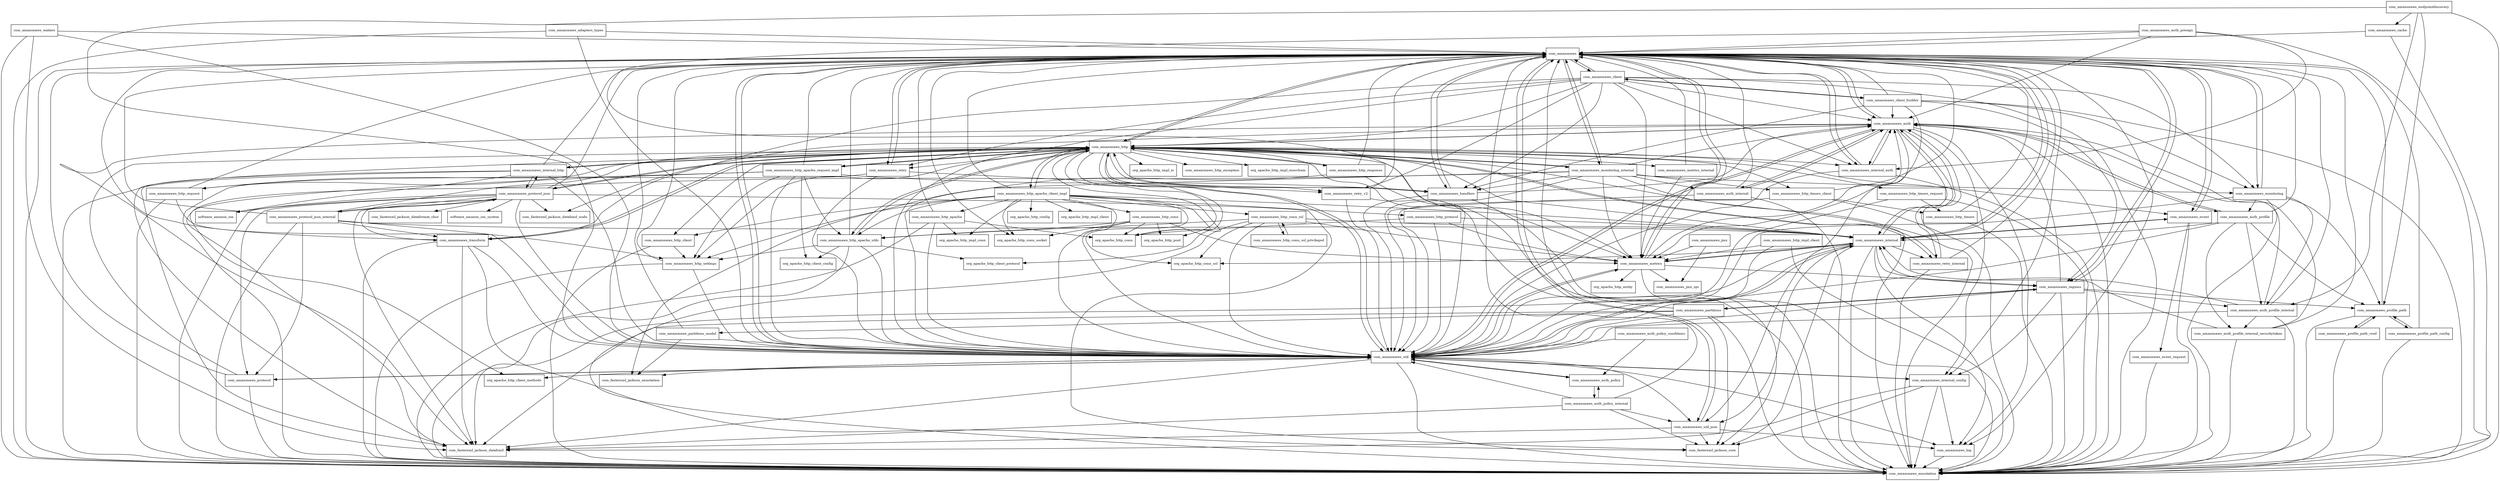 digraph aws_java_sdk_core_1_11_596_package_dependencies {
  node [shape = box, fontsize=10.0];
  com_amazonaws -> com_amazonaws_annotation;
  com_amazonaws -> com_amazonaws_auth;
  com_amazonaws -> com_amazonaws_client;
  com_amazonaws -> com_amazonaws_event;
  com_amazonaws -> com_amazonaws_handlers;
  com_amazonaws -> com_amazonaws_http;
  com_amazonaws -> com_amazonaws_internal;
  com_amazonaws -> com_amazonaws_internal_auth;
  com_amazonaws -> com_amazonaws_internal_config;
  com_amazonaws -> com_amazonaws_log;
  com_amazonaws -> com_amazonaws_metrics;
  com_amazonaws -> com_amazonaws_monitoring;
  com_amazonaws -> com_amazonaws_monitoring_internal;
  com_amazonaws -> com_amazonaws_regions;
  com_amazonaws -> com_amazonaws_retry;
  com_amazonaws -> com_amazonaws_util;
  com_amazonaws -> com_amazonaws_util_json;
  com_amazonaws -> org_apache_http_conn_socket;
  com_amazonaws_adapters_types -> com_amazonaws;
  com_amazonaws_adapters_types -> com_amazonaws_annotation;
  com_amazonaws_adapters_types -> com_amazonaws_util;
  com_amazonaws_auth -> com_amazonaws;
  com_amazonaws_auth -> com_amazonaws_annotation;
  com_amazonaws_auth -> com_amazonaws_auth_internal;
  com_amazonaws_auth -> com_amazonaws_auth_profile;
  com_amazonaws_auth -> com_amazonaws_http;
  com_amazonaws_auth -> com_amazonaws_internal;
  com_amazonaws_auth -> com_amazonaws_internal_auth;
  com_amazonaws_auth -> com_amazonaws_internal_config;
  com_amazonaws_auth -> com_amazonaws_log;
  com_amazonaws_auth -> com_amazonaws_retry_internal;
  com_amazonaws_auth -> com_amazonaws_util;
  com_amazonaws_auth -> com_amazonaws_util_json;
  com_amazonaws_auth -> com_fasterxml_jackson_databind;
  com_amazonaws_auth -> com_fasterxml_jackson_databind_node;
  com_amazonaws_auth_internal -> com_amazonaws;
  com_amazonaws_auth_internal -> com_amazonaws_annotation;
  com_amazonaws_auth_internal -> com_amazonaws_auth;
  com_amazonaws_auth_internal -> com_amazonaws_util;
  com_amazonaws_auth_policy -> com_amazonaws_auth_policy_internal;
  com_amazonaws_auth_policy -> com_amazonaws_util;
  com_amazonaws_auth_policy_conditions -> com_amazonaws_auth_policy;
  com_amazonaws_auth_policy_conditions -> com_amazonaws_util;
  com_amazonaws_auth_policy_internal -> com_amazonaws;
  com_amazonaws_auth_policy_internal -> com_amazonaws_auth_policy;
  com_amazonaws_auth_policy_internal -> com_amazonaws_util;
  com_amazonaws_auth_policy_internal -> com_amazonaws_util_json;
  com_amazonaws_auth_policy_internal -> com_fasterxml_jackson_core;
  com_amazonaws_auth_policy_internal -> com_fasterxml_jackson_databind;
  com_amazonaws_auth_presign -> com_amazonaws;
  com_amazonaws_auth_presign -> com_amazonaws_annotation;
  com_amazonaws_auth_presign -> com_amazonaws_auth;
  com_amazonaws_auth_presign -> com_amazonaws_internal_auth;
  com_amazonaws_auth_presign -> com_amazonaws_util;
  com_amazonaws_auth_profile -> com_amazonaws;
  com_amazonaws_auth_profile -> com_amazonaws_auth;
  com_amazonaws_auth_profile -> com_amazonaws_auth_profile_internal;
  com_amazonaws_auth_profile -> com_amazonaws_auth_profile_internal_securitytoken;
  com_amazonaws_auth_profile -> com_amazonaws_internal;
  com_amazonaws_auth_profile -> com_amazonaws_profile_path;
  com_amazonaws_auth_profile -> com_amazonaws_util;
  com_amazonaws_auth_profile_internal -> com_amazonaws;
  com_amazonaws_auth_profile_internal -> com_amazonaws_annotation;
  com_amazonaws_auth_profile_internal -> com_amazonaws_auth;
  com_amazonaws_auth_profile_internal -> com_amazonaws_auth_profile_internal_securitytoken;
  com_amazonaws_auth_profile_internal -> com_amazonaws_internal;
  com_amazonaws_auth_profile_internal -> com_amazonaws_util;
  com_amazonaws_auth_profile_internal_securitytoken -> com_amazonaws;
  com_amazonaws_auth_profile_internal_securitytoken -> com_amazonaws_annotation;
  com_amazonaws_auth_profile_internal_securitytoken -> com_amazonaws_auth;
  com_amazonaws_auth_profile_internal_securitytoken -> com_amazonaws_internal;
  com_amazonaws_cache -> com_amazonaws;
  com_amazonaws_cache -> com_amazonaws_annotation;
  com_amazonaws_client -> com_amazonaws;
  com_amazonaws_client -> com_amazonaws_annotation;
  com_amazonaws_client -> com_amazonaws_auth;
  com_amazonaws_client -> com_amazonaws_client_builder;
  com_amazonaws_client -> com_amazonaws_handlers;
  com_amazonaws_client -> com_amazonaws_http;
  com_amazonaws_client -> com_amazonaws_internal_auth;
  com_amazonaws_client -> com_amazonaws_metrics;
  com_amazonaws_client -> com_amazonaws_monitoring;
  com_amazonaws_client -> com_amazonaws_retry;
  com_amazonaws_client -> com_amazonaws_retry_v2;
  com_amazonaws_client -> com_amazonaws_transform;
  com_amazonaws_client -> com_amazonaws_util;
  com_amazonaws_client_builder -> com_amazonaws;
  com_amazonaws_client_builder -> com_amazonaws_annotation;
  com_amazonaws_client_builder -> com_amazonaws_auth;
  com_amazonaws_client_builder -> com_amazonaws_client;
  com_amazonaws_client_builder -> com_amazonaws_handlers;
  com_amazonaws_client_builder -> com_amazonaws_metrics;
  com_amazonaws_client_builder -> com_amazonaws_monitoring;
  com_amazonaws_client_builder -> com_amazonaws_regions;
  com_amazonaws_endpointdiscovery -> com_amazonaws_annotation;
  com_amazonaws_endpointdiscovery -> com_amazonaws_auth_profile_internal;
  com_amazonaws_endpointdiscovery -> com_amazonaws_cache;
  com_amazonaws_endpointdiscovery -> com_amazonaws_profile_path;
  com_amazonaws_endpointdiscovery -> com_amazonaws_util;
  com_amazonaws_event -> com_amazonaws;
  com_amazonaws_event -> com_amazonaws_annotation;
  com_amazonaws_event -> com_amazonaws_event_request;
  com_amazonaws_event -> com_amazonaws_internal;
  com_amazonaws_event_request -> com_amazonaws_annotation;
  com_amazonaws_handlers -> com_amazonaws;
  com_amazonaws_handlers -> com_amazonaws_annotation;
  com_amazonaws_handlers -> com_amazonaws_auth;
  com_amazonaws_handlers -> com_amazonaws_http;
  com_amazonaws_handlers -> com_amazonaws_util;
  com_amazonaws_http -> com_amazonaws;
  com_amazonaws_http -> com_amazonaws_annotation;
  com_amazonaws_http -> com_amazonaws_auth;
  com_amazonaws_http -> com_amazonaws_event;
  com_amazonaws_http -> com_amazonaws_handlers;
  com_amazonaws_http -> com_amazonaws_http_apache_client_impl;
  com_amazonaws_http -> com_amazonaws_http_apache_request_impl;
  com_amazonaws_http -> com_amazonaws_http_apache_utils;
  com_amazonaws_http -> com_amazonaws_http_client;
  com_amazonaws_http -> com_amazonaws_http_exception;
  com_amazonaws_http -> com_amazonaws_http_request;
  com_amazonaws_http -> com_amazonaws_http_response;
  com_amazonaws_http -> com_amazonaws_http_settings;
  com_amazonaws_http -> com_amazonaws_http_timers_client;
  com_amazonaws_http -> com_amazonaws_http_timers_request;
  com_amazonaws_http -> com_amazonaws_internal;
  com_amazonaws_http -> com_amazonaws_internal_auth;
  com_amazonaws_http -> com_amazonaws_internal_http;
  com_amazonaws_http -> com_amazonaws_metrics;
  com_amazonaws_http -> com_amazonaws_metrics_internal;
  com_amazonaws_http -> com_amazonaws_monitoring_internal;
  com_amazonaws_http -> com_amazonaws_protocol_json;
  com_amazonaws_http -> com_amazonaws_retry;
  com_amazonaws_http -> com_amazonaws_retry_internal;
  com_amazonaws_http -> com_amazonaws_retry_v2;
  com_amazonaws_http -> com_amazonaws_transform;
  com_amazonaws_http -> com_amazonaws_util;
  com_amazonaws_http -> com_fasterxml_jackson_core;
  com_amazonaws_http -> com_fasterxml_jackson_databind;
  com_amazonaws_http -> org_apache_http_client_protocol;
  com_amazonaws_http -> org_apache_http_conn;
  com_amazonaws_http -> org_apache_http_impl_execchain;
  com_amazonaws_http -> org_apache_http_impl_io;
  com_amazonaws_http -> org_apache_http_pool;
  com_amazonaws_http_apache -> com_amazonaws;
  com_amazonaws_http_apache -> com_amazonaws_annotation;
  com_amazonaws_http_apache -> com_amazonaws_util;
  com_amazonaws_http_apache -> org_apache_http_conn;
  com_amazonaws_http_apache -> org_apache_http_impl_conn;
  com_amazonaws_http_apache_client_impl -> com_amazonaws;
  com_amazonaws_http_apache_client_impl -> com_amazonaws_http;
  com_amazonaws_http_apache_client_impl -> com_amazonaws_http_apache;
  com_amazonaws_http_apache_client_impl -> com_amazonaws_http_apache_utils;
  com_amazonaws_http_apache_client_impl -> com_amazonaws_http_client;
  com_amazonaws_http_apache_client_impl -> com_amazonaws_http_conn;
  com_amazonaws_http_apache_client_impl -> com_amazonaws_http_conn_ssl;
  com_amazonaws_http_apache_client_impl -> com_amazonaws_http_protocol;
  com_amazonaws_http_apache_client_impl -> com_amazonaws_http_settings;
  com_amazonaws_http_apache_client_impl -> com_amazonaws_internal;
  com_amazonaws_http_apache_client_impl -> com_amazonaws_util;
  com_amazonaws_http_apache_client_impl -> org_apache_http_config;
  com_amazonaws_http_apache_client_impl -> org_apache_http_conn;
  com_amazonaws_http_apache_client_impl -> org_apache_http_conn_socket;
  com_amazonaws_http_apache_client_impl -> org_apache_http_conn_ssl;
  com_amazonaws_http_apache_client_impl -> org_apache_http_impl_client;
  com_amazonaws_http_apache_client_impl -> org_apache_http_impl_conn;
  com_amazonaws_http_apache_request_impl -> com_amazonaws;
  com_amazonaws_http_apache_request_impl -> com_amazonaws_handlers;
  com_amazonaws_http_apache_request_impl -> com_amazonaws_http;
  com_amazonaws_http_apache_request_impl -> com_amazonaws_http_apache_utils;
  com_amazonaws_http_apache_request_impl -> com_amazonaws_http_request;
  com_amazonaws_http_apache_request_impl -> com_amazonaws_http_settings;
  com_amazonaws_http_apache_request_impl -> com_amazonaws_util;
  com_amazonaws_http_apache_request_impl -> org_apache_http_client_config;
  com_amazonaws_http_apache_request_impl -> org_apache_http_client_methods;
  com_amazonaws_http_apache_utils -> com_amazonaws;
  com_amazonaws_http_apache_utils -> com_amazonaws_annotation;
  com_amazonaws_http_apache_utils -> com_amazonaws_http;
  com_amazonaws_http_apache_utils -> com_amazonaws_http_settings;
  com_amazonaws_http_apache_utils -> com_amazonaws_util;
  com_amazonaws_http_apache_utils -> org_apache_http_client_config;
  com_amazonaws_http_apache_utils -> org_apache_http_client_protocol;
  com_amazonaws_http_client -> com_amazonaws_annotation;
  com_amazonaws_http_client -> com_amazonaws_http_settings;
  com_amazonaws_http_conn -> com_amazonaws_http_apache_utils;
  com_amazonaws_http_conn -> com_amazonaws_metrics;
  com_amazonaws_http_conn -> com_amazonaws_util;
  com_amazonaws_http_conn -> org_apache_http_conn;
  com_amazonaws_http_conn -> org_apache_http_conn_socket;
  com_amazonaws_http_conn -> org_apache_http_pool;
  com_amazonaws_http_conn_ssl -> com_amazonaws_annotation;
  com_amazonaws_http_conn_ssl -> com_amazonaws_http_apache_utils;
  com_amazonaws_http_conn_ssl -> com_amazonaws_http_conn_ssl_privileged;
  com_amazonaws_http_conn_ssl -> com_amazonaws_internal;
  com_amazonaws_http_conn_ssl -> com_amazonaws_metrics;
  com_amazonaws_http_conn_ssl -> com_amazonaws_util;
  com_amazonaws_http_conn_ssl -> org_apache_http_conn_ssl;
  com_amazonaws_http_conn_ssl_privileged -> com_amazonaws_http_conn_ssl;
  com_amazonaws_http_impl_client -> com_amazonaws_annotation;
  com_amazonaws_http_impl_client -> com_amazonaws_metrics;
  com_amazonaws_http_impl_client -> com_amazonaws_util;
  com_amazonaws_http_protocol -> com_amazonaws_internal;
  com_amazonaws_http_protocol -> com_amazonaws_metrics;
  com_amazonaws_http_protocol -> com_amazonaws_util;
  com_amazonaws_http_protocol -> org_apache_http_conn;
  com_amazonaws_http_request -> com_amazonaws;
  com_amazonaws_http_request -> com_amazonaws_annotation;
  com_amazonaws_http_request -> com_amazonaws_http_settings;
  com_amazonaws_http_response -> com_amazonaws;
  com_amazonaws_http_response -> com_amazonaws_http;
  com_amazonaws_http_response -> com_amazonaws_metrics;
  com_amazonaws_http_response -> com_amazonaws_util;
  com_amazonaws_http_settings -> com_amazonaws;
  com_amazonaws_http_settings -> com_amazonaws_annotation;
  com_amazonaws_http_settings -> com_amazonaws_util;
  com_amazonaws_http_timers -> com_amazonaws;
  com_amazonaws_http_timers -> com_amazonaws_annotation;
  com_amazonaws_http_timers_client -> com_amazonaws;
  com_amazonaws_http_timers_client -> com_amazonaws_annotation;
  com_amazonaws_http_timers_client -> com_amazonaws_http_timers;
  com_amazonaws_http_timers_client -> com_amazonaws_util;
  com_amazonaws_http_timers_request -> com_amazonaws_annotation;
  com_amazonaws_http_timers_request -> com_amazonaws_http_timers;
  com_amazonaws_http_timers_request -> com_amazonaws_util;
  com_amazonaws_internal -> com_amazonaws;
  com_amazonaws_internal -> com_amazonaws_annotation;
  com_amazonaws_internal -> com_amazonaws_auth;
  com_amazonaws_internal -> com_amazonaws_event;
  com_amazonaws_internal -> com_amazonaws_log;
  com_amazonaws_internal -> com_amazonaws_metrics;
  com_amazonaws_internal -> com_amazonaws_regions;
  com_amazonaws_internal -> com_amazonaws_retry_internal;
  com_amazonaws_internal -> com_amazonaws_util;
  com_amazonaws_internal -> com_amazonaws_util_json;
  com_amazonaws_internal -> com_fasterxml_jackson_core;
  com_amazonaws_internal -> com_fasterxml_jackson_databind;
  com_amazonaws_internal -> org_apache_http_conn_ssl;
  com_amazonaws_internal_auth -> com_amazonaws;
  com_amazonaws_internal_auth -> com_amazonaws_annotation;
  com_amazonaws_internal_auth -> com_amazonaws_auth;
  com_amazonaws_internal_auth -> com_amazonaws_util;
  com_amazonaws_internal_config -> com_amazonaws_annotation;
  com_amazonaws_internal_config -> com_amazonaws_log;
  com_amazonaws_internal_config -> com_amazonaws_util;
  com_amazonaws_internal_config -> com_fasterxml_jackson_core;
  com_amazonaws_internal_config -> com_fasterxml_jackson_databind;
  com_amazonaws_internal_http -> com_amazonaws;
  com_amazonaws_internal_http -> com_amazonaws_annotation;
  com_amazonaws_internal_http -> com_amazonaws_http;
  com_amazonaws_internal_http -> com_amazonaws_protocol_json;
  com_amazonaws_internal_http -> com_amazonaws_util;
  com_amazonaws_internal_http -> com_fasterxml_jackson_databind;
  com_amazonaws_internal_http -> software_amazon_ion;
  com_amazonaws_jmx -> com_amazonaws_jmx_spi;
  com_amazonaws_jmx -> com_amazonaws_metrics;
  com_amazonaws_log -> com_amazonaws_annotation;
  com_amazonaws_metrics -> com_amazonaws;
  com_amazonaws_metrics -> com_amazonaws_annotation;
  com_amazonaws_metrics -> com_amazonaws_auth;
  com_amazonaws_metrics -> com_amazonaws_internal;
  com_amazonaws_metrics -> com_amazonaws_jmx_spi;
  com_amazonaws_metrics -> com_amazonaws_regions;
  com_amazonaws_metrics -> com_amazonaws_util;
  com_amazonaws_metrics -> org_apache_http_entity;
  com_amazonaws_metrics_internal -> com_amazonaws;
  com_amazonaws_metrics_internal -> com_amazonaws_metrics;
  com_amazonaws_monitoring -> com_amazonaws;
  com_amazonaws_monitoring -> com_amazonaws_annotation;
  com_amazonaws_monitoring -> com_amazonaws_auth_profile;
  com_amazonaws_monitoring -> com_amazonaws_auth_profile_internal;
  com_amazonaws_monitoring -> com_amazonaws_profile_path;
  com_amazonaws_monitoring -> com_amazonaws_util;
  com_amazonaws_monitoring_internal -> com_amazonaws;
  com_amazonaws_monitoring_internal -> com_amazonaws_annotation;
  com_amazonaws_monitoring_internal -> com_amazonaws_auth;
  com_amazonaws_monitoring_internal -> com_amazonaws_auth_internal;
  com_amazonaws_monitoring_internal -> com_amazonaws_handlers;
  com_amazonaws_monitoring_internal -> com_amazonaws_http;
  com_amazonaws_monitoring_internal -> com_amazonaws_http_timers_client;
  com_amazonaws_monitoring_internal -> com_amazonaws_metrics;
  com_amazonaws_monitoring_internal -> com_amazonaws_monitoring;
  com_amazonaws_monitoring_internal -> com_amazonaws_util;
  com_amazonaws_monitoring_internal -> com_fasterxml_jackson_annotation;
  com_amazonaws_monitoring_internal -> com_fasterxml_jackson_databind;
  com_amazonaws_partitions -> com_amazonaws;
  com_amazonaws_partitions -> com_amazonaws_annotation;
  com_amazonaws_partitions -> com_amazonaws_partitions_model;
  com_amazonaws_partitions -> com_amazonaws_regions;
  com_amazonaws_partitions -> com_amazonaws_util;
  com_amazonaws_partitions -> com_fasterxml_jackson_core;
  com_amazonaws_partitions -> com_fasterxml_jackson_databind;
  com_amazonaws_partitions_model -> com_amazonaws;
  com_amazonaws_partitions_model -> com_amazonaws_util;
  com_amazonaws_partitions_model -> com_fasterxml_jackson_annotation;
  com_amazonaws_profile_path -> com_amazonaws;
  com_amazonaws_profile_path -> com_amazonaws_annotation;
  com_amazonaws_profile_path -> com_amazonaws_profile_path_config;
  com_amazonaws_profile_path -> com_amazonaws_profile_path_cred;
  com_amazonaws_profile_path_config -> com_amazonaws;
  com_amazonaws_profile_path_config -> com_amazonaws_annotation;
  com_amazonaws_profile_path_config -> com_amazonaws_profile_path;
  com_amazonaws_profile_path_cred -> com_amazonaws_annotation;
  com_amazonaws_profile_path_cred -> com_amazonaws_profile_path;
  com_amazonaws_protocol -> com_amazonaws;
  com_amazonaws_protocol -> com_amazonaws_annotation;
  com_amazonaws_protocol -> com_amazonaws_http;
  com_amazonaws_protocol -> com_amazonaws_util;
  com_amazonaws_protocol_json -> com_amazonaws;
  com_amazonaws_protocol_json -> com_amazonaws_annotation;
  com_amazonaws_protocol_json -> com_amazonaws_http;
  com_amazonaws_protocol_json -> com_amazonaws_internal_http;
  com_amazonaws_protocol_json -> com_amazonaws_protocol;
  com_amazonaws_protocol_json -> com_amazonaws_protocol_json_internal;
  com_amazonaws_protocol_json -> com_amazonaws_transform;
  com_amazonaws_protocol_json -> com_amazonaws_util;
  com_amazonaws_protocol_json -> com_fasterxml_jackson_core;
  com_amazonaws_protocol_json -> com_fasterxml_jackson_databind;
  com_amazonaws_protocol_json -> com_fasterxml_jackson_databind_node;
  com_amazonaws_protocol_json -> com_fasterxml_jackson_dataformat_cbor;
  com_amazonaws_protocol_json -> software_amazon_ion;
  com_amazonaws_protocol_json -> software_amazon_ion_system;
  com_amazonaws_protocol_json_internal -> com_amazonaws;
  com_amazonaws_protocol_json_internal -> com_amazonaws_annotation;
  com_amazonaws_protocol_json_internal -> com_amazonaws_http;
  com_amazonaws_protocol_json_internal -> com_amazonaws_internal;
  com_amazonaws_protocol_json_internal -> com_amazonaws_protocol;
  com_amazonaws_protocol_json_internal -> com_amazonaws_protocol_json;
  com_amazonaws_protocol_json_internal -> com_amazonaws_transform;
  com_amazonaws_protocol_json_internal -> com_amazonaws_util;
  com_amazonaws_regions -> com_amazonaws;
  com_amazonaws_regions -> com_amazonaws_annotation;
  com_amazonaws_regions -> com_amazonaws_auth;
  com_amazonaws_regions -> com_amazonaws_auth_profile_internal;
  com_amazonaws_regions -> com_amazonaws_internal_config;
  com_amazonaws_regions -> com_amazonaws_partitions;
  com_amazonaws_regions -> com_amazonaws_profile_path;
  com_amazonaws_regions -> com_amazonaws_util;
  com_amazonaws_retry -> com_amazonaws;
  com_amazonaws_retry -> com_amazonaws_annotation;
  com_amazonaws_retry -> com_amazonaws_retry_v2;
  com_amazonaws_retry -> com_amazonaws_util;
  com_amazonaws_retry_internal -> com_amazonaws;
  com_amazonaws_retry_internal -> com_amazonaws_annotation;
  com_amazonaws_retry_internal -> com_amazonaws_auth;
  com_amazonaws_retry_internal -> com_amazonaws_http;
  com_amazonaws_retry_v2 -> com_amazonaws;
  com_amazonaws_retry_v2 -> com_amazonaws_annotation;
  com_amazonaws_retry_v2 -> com_amazonaws_util;
  com_amazonaws_transform -> com_amazonaws;
  com_amazonaws_transform -> com_amazonaws_annotation;
  com_amazonaws_transform -> com_amazonaws_http;
  com_amazonaws_transform -> com_amazonaws_util;
  com_amazonaws_transform -> com_fasterxml_jackson_core;
  com_amazonaws_transform -> com_fasterxml_jackson_databind;
  com_amazonaws_util -> com_amazonaws;
  com_amazonaws_util -> com_amazonaws_annotation;
  com_amazonaws_util -> com_amazonaws_auth;
  com_amazonaws_util -> com_amazonaws_auth_policy;
  com_amazonaws_util -> com_amazonaws_http;
  com_amazonaws_util -> com_amazonaws_internal;
  com_amazonaws_util -> com_amazonaws_internal_config;
  com_amazonaws_util -> com_amazonaws_log;
  com_amazonaws_util -> com_amazonaws_metrics;
  com_amazonaws_util -> com_amazonaws_protocol;
  com_amazonaws_util -> com_amazonaws_util_json;
  com_amazonaws_util -> com_fasterxml_jackson_annotation;
  com_amazonaws_util -> com_fasterxml_jackson_databind;
  com_amazonaws_util -> org_apache_http_client_methods;
  com_amazonaws_util_json -> com_amazonaws;
  com_amazonaws_util_json -> com_amazonaws_log;
  com_amazonaws_util_json -> com_fasterxml_jackson_core;
  com_amazonaws_util_json -> com_fasterxml_jackson_databind;
  com_amazonaws_waiters -> com_amazonaws;
  com_amazonaws_waiters -> com_amazonaws_annotation;
  com_amazonaws_waiters -> com_amazonaws_util;
  com_amazonaws_waiters -> com_fasterxml_jackson_databind;
}
